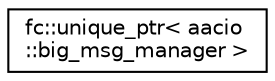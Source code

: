 digraph "Graphical Class Hierarchy"
{
  edge [fontname="Helvetica",fontsize="10",labelfontname="Helvetica",labelfontsize="10"];
  node [fontname="Helvetica",fontsize="10",shape=record];
  rankdir="LR";
  Node0 [label="fc::unique_ptr\< aacio\l::big_msg_manager \>",height=0.2,width=0.4,color="black", fillcolor="white", style="filled",URL="$classfc_1_1unique__ptr.html"];
}
